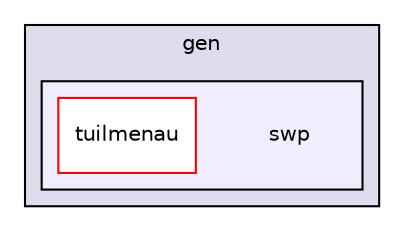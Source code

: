 digraph "gen/swp" {
  compound=true
  node [ fontsize="10", fontname="Helvetica"];
  edge [ labelfontsize="10", labelfontname="Helvetica"];
  subgraph clusterdir_efbf0f07115ca2c7fe7dbd57f71b90e0 {
    graph [ bgcolor="#ddddee", pencolor="black", label="gen" fontname="Helvetica", fontsize="10", URL="dir_efbf0f07115ca2c7fe7dbd57f71b90e0.html"]
  subgraph clusterdir_8ef667941a96fa4dd1d13a55276df6a4 {
    graph [ bgcolor="#eeeeff", pencolor="black", label="" URL="dir_8ef667941a96fa4dd1d13a55276df6a4.html"];
    dir_8ef667941a96fa4dd1d13a55276df6a4 [shape=plaintext label="swp"];
    dir_f9bb74d5388a7621b12b1ac9dfb0fc60 [shape=box label="tuilmenau" color="red" fillcolor="white" style="filled" URL="dir_f9bb74d5388a7621b12b1ac9dfb0fc60.html"];
  }
  }
}
